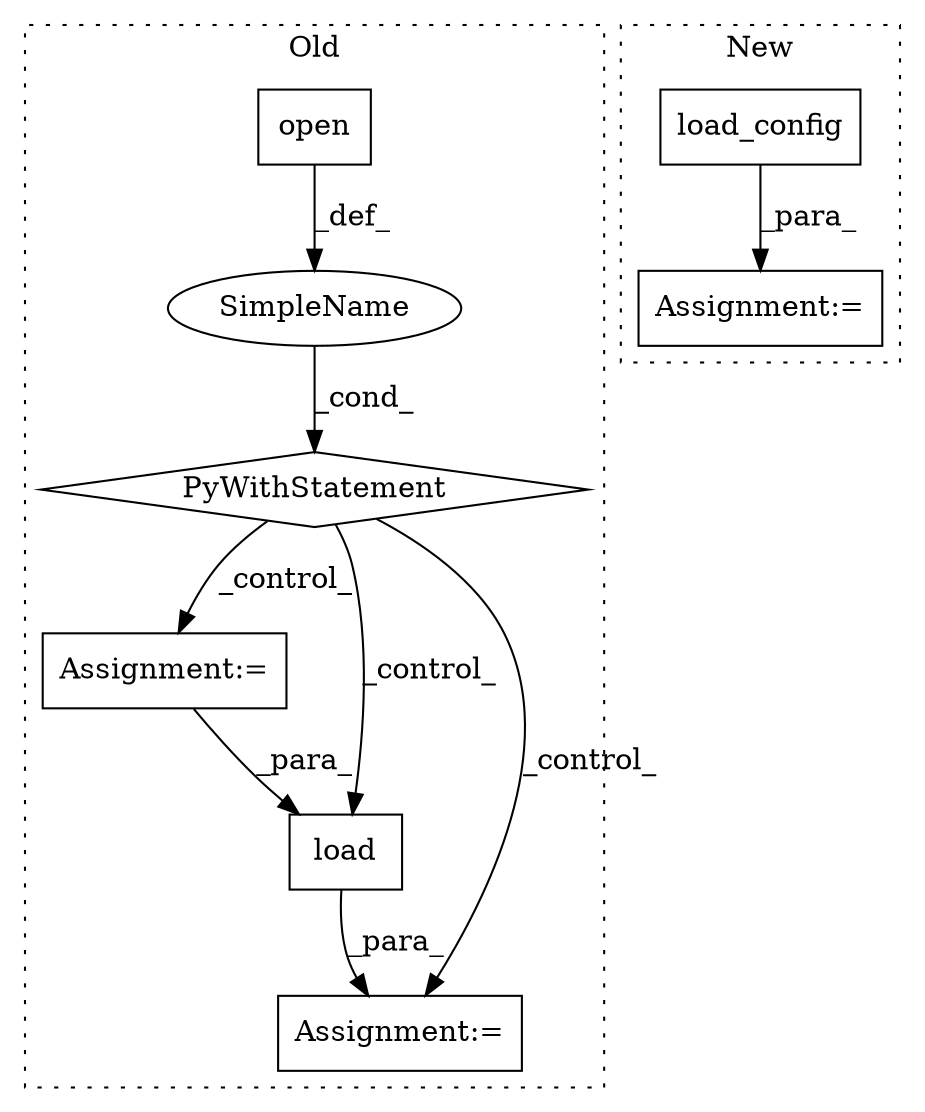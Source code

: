 digraph G {
subgraph cluster0 {
1 [label="open" a="32" s="5427,5442" l="5,1" shape="box"];
3 [label="PyWithStatement" a="104" s="5417,5443" l="10,2" shape="diamond"];
4 [label="SimpleName" a="42" s="" l="" shape="ellipse"];
5 [label="Assignment:=" a="7" s="5460" l="3" shape="box"];
7 [label="Assignment:=" a="7" s="5583" l="1" shape="box"];
8 [label="load" a="32" s="5483,5516" l="5,1" shape="box"];
label = "Old";
style="dotted";
}
subgraph cluster1 {
2 [label="load_config" a="32" s="4980,5003" l="12,1" shape="box"];
6 [label="Assignment:=" a="7" s="4979" l="1" shape="box"];
label = "New";
style="dotted";
}
1 -> 4 [label="_def_"];
2 -> 6 [label="_para_"];
3 -> 5 [label="_control_"];
3 -> 7 [label="_control_"];
3 -> 8 [label="_control_"];
4 -> 3 [label="_cond_"];
5 -> 8 [label="_para_"];
8 -> 7 [label="_para_"];
}